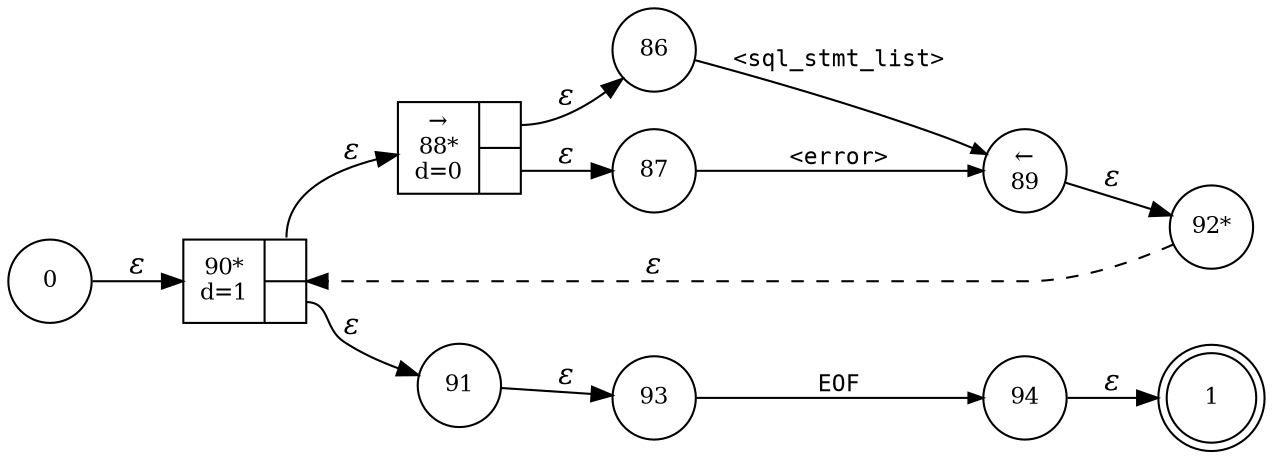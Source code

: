 digraph ATN {
rankdir=LR;
s1[fontsize=11, label="1", shape=doublecircle, fixedsize=true, width=.6];
s0[fontsize=11,label="0", shape=circle, fixedsize=true, width=.55, peripheries=1];
s87[fontsize=11,label="87", shape=circle, fixedsize=true, width=.55, peripheries=1];
s86[fontsize=11,label="86", shape=circle, fixedsize=true, width=.55, peripheries=1];
s93[fontsize=11,label="93", shape=circle, fixedsize=true, width=.55, peripheries=1];
s92[fontsize=11,label="92*", shape=circle, fixedsize=true, width=.55, peripheries=1];
s94[fontsize=11,label="94", shape=circle, fixedsize=true, width=.55, peripheries=1];
s89[fontsize=11,label="&larr;\n89", shape=circle, fixedsize=true, width=.55, peripheries=1];
s88[fontsize=11,label="{&rarr;\n88*\nd=0|{<p0>|<p1>}}", shape=record, fixedsize=false, peripheries=1];
s91[fontsize=11,label="91", shape=circle, fixedsize=true, width=.55, peripheries=1];
s90[fontsize=11,label="{90*\nd=1|{<p0>|<p1>}}", shape=record, fixedsize=false, peripheries=1];
s0 -> s90 [fontname="Times-Italic", label="&epsilon;"];
s90:p0 -> s88 [fontname="Times-Italic", label="&epsilon;"];
s90:p1 -> s91 [fontname="Times-Italic", label="&epsilon;"];
s88:p0 -> s86 [fontname="Times-Italic", label="&epsilon;"];
s88:p1 -> s87 [fontname="Times-Italic", label="&epsilon;"];
s91 -> s93 [fontname="Times-Italic", label="&epsilon;"];
s86 -> s89 [fontsize=11, fontname="Courier", arrowsize=.7, label = "<sql_stmt_list>", arrowhead = normal];
s87 -> s89 [fontsize=11, fontname="Courier", arrowsize=.7, label = "<error>", arrowhead = normal];
s93 -> s94 [fontsize=11, fontname="Courier", arrowsize=.7, label = "EOF", arrowhead = normal];
s89 -> s92 [fontname="Times-Italic", label="&epsilon;"];
s94 -> s1 [fontname="Times-Italic", label="&epsilon;"];
s92 -> s90 [fontname="Times-Italic", label="&epsilon;", style="dashed"];
}